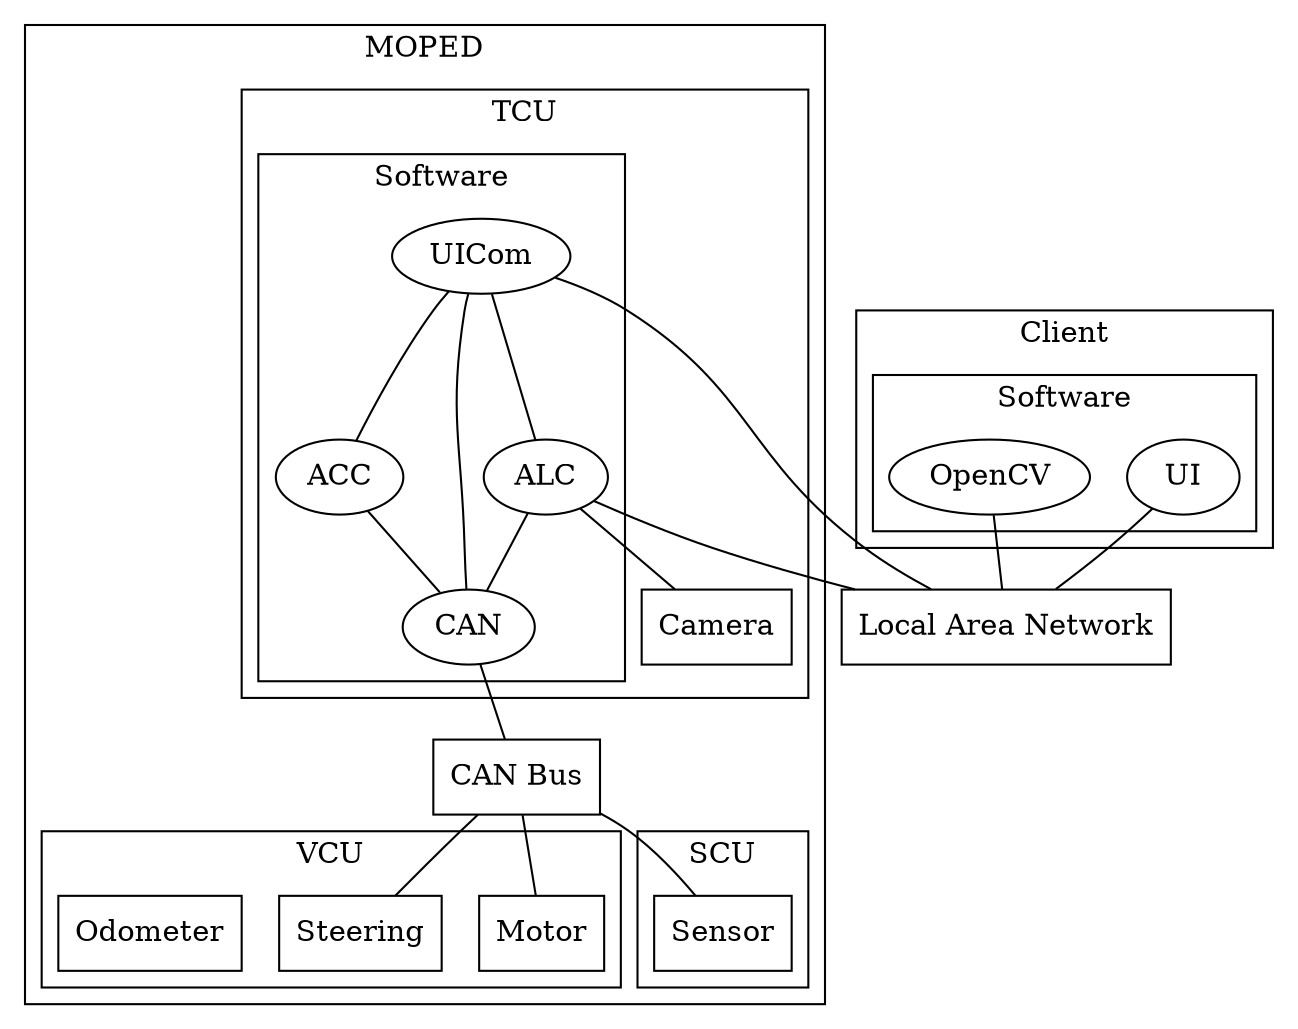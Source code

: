 graph overview {
  compound=true;
   
  subgraph cluster0 {
    label="MOPED";
    CANBUS [shape=box, label="CAN Bus"];    

    subgraph cluster1 {
      label="TCU"
      Camera [shape=box];
    
     subgraph cluster2 {
        label="Software";
        UICom -- ACC;
        UICom -- ALC;
        UICom -- CAN
    
        ACC -- CAN;
        ALC -- CAN;
      }
    }

    subgraph cluster3 {
      label="VCU";
      Motor [shape=box];
      Steering [shape=box];  
      Odometer [shape=box];
    }
  
    subgraph cluster4 {
      label="SCU";
      Sensor [shape=box];
    }
  }
  

  subgraph cluster6 {
    label="Client"
    subgraph cluster5 {
      label="Software";
      UI;
      OpenCV;
    }  
  }
  

  Access [shape=box, label="Local Area Network"]
 
  UI -- Access
  UICom -- Access;
  ALC -- Camera;
  ALC -- Access;
  OpenCV -- Access;
  
  CAN -- CANBUS;
  CANBUS -- Motor;
  CANBUS -- Steering;
  CANBUS -- Sensor;
}
